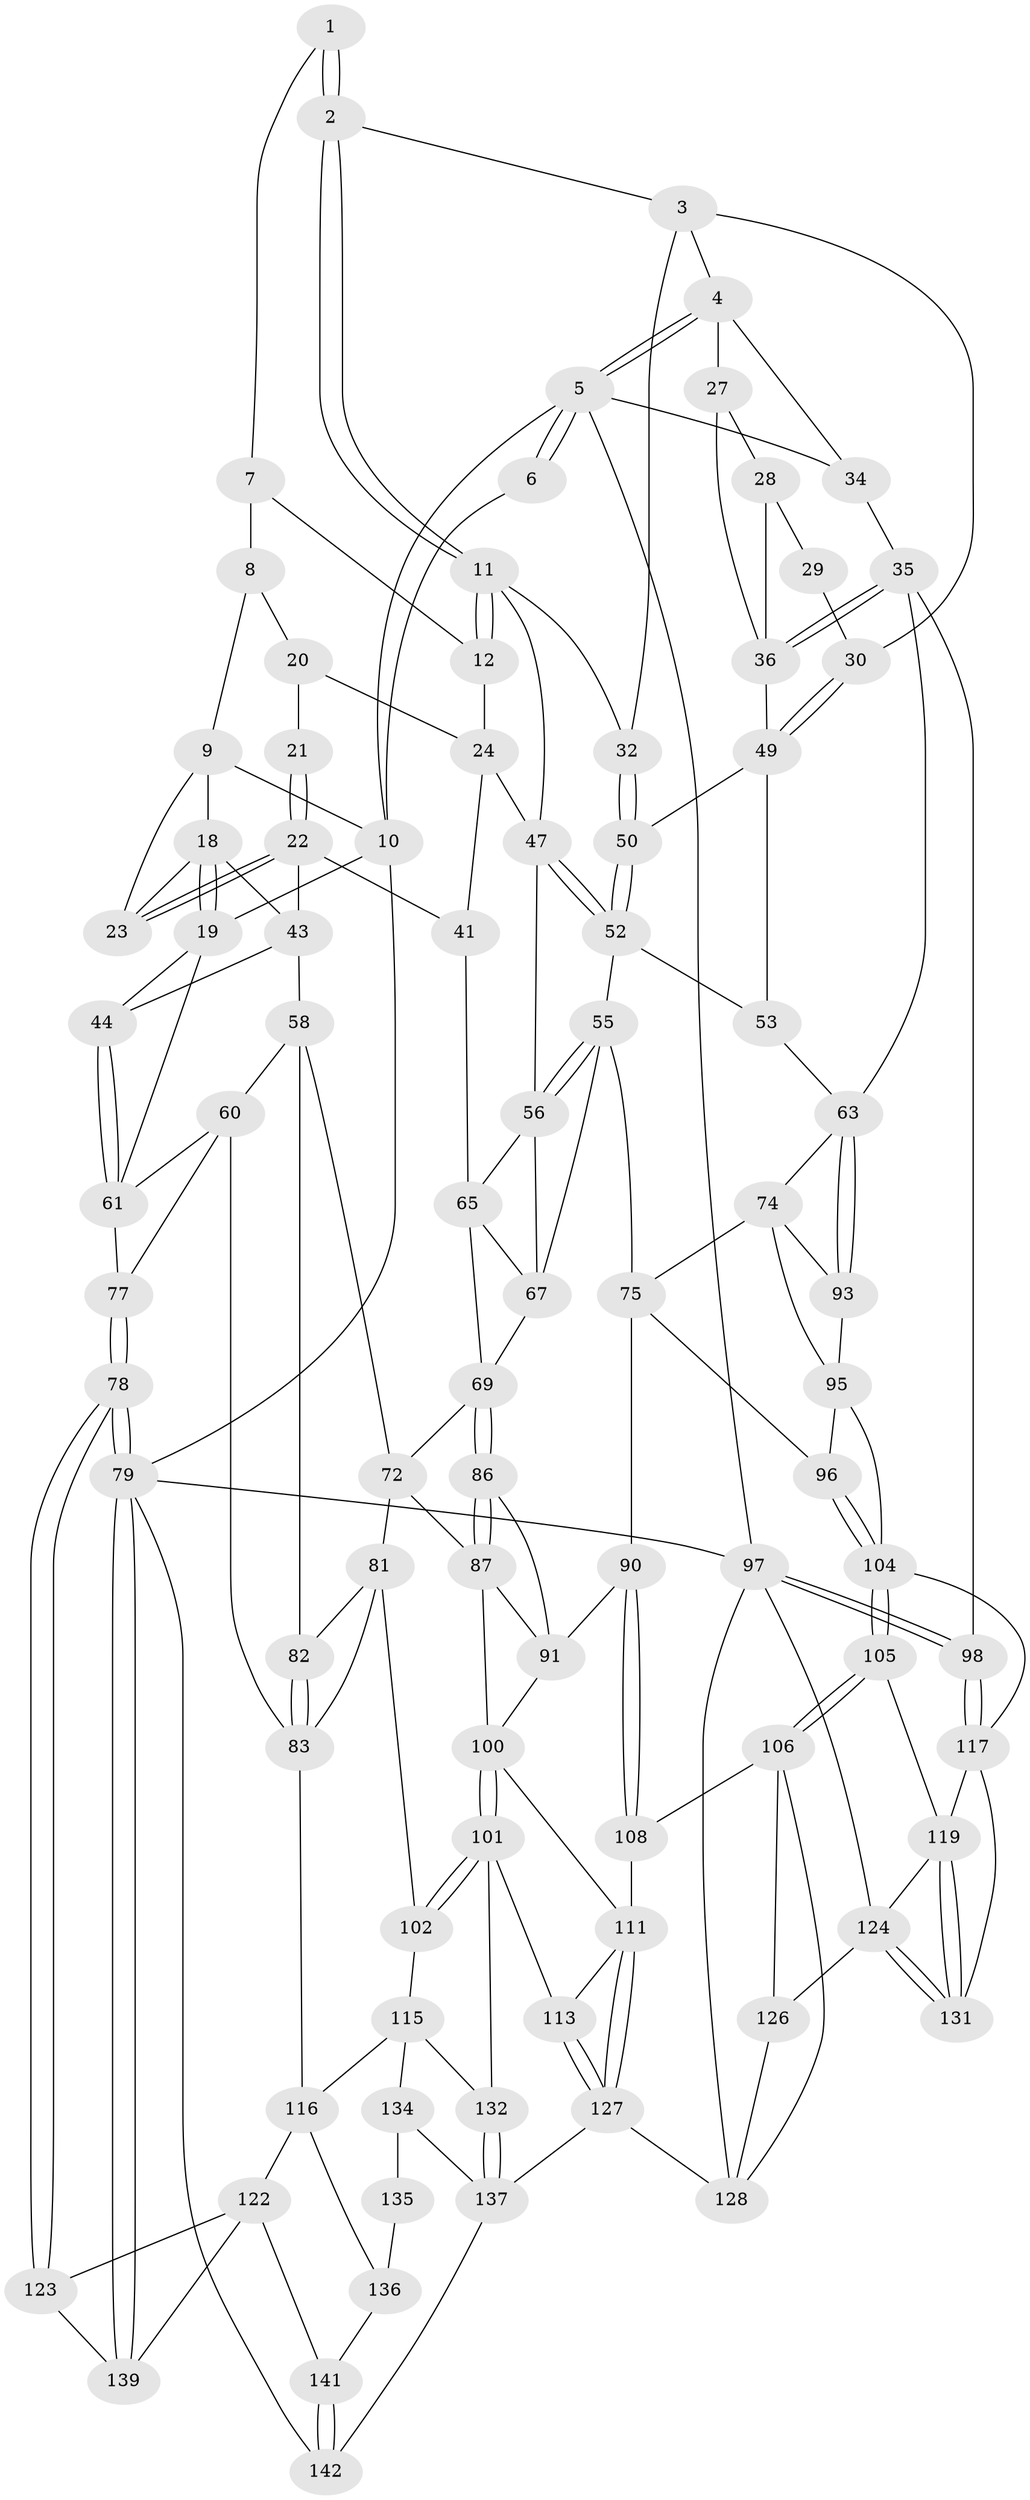 // Generated by graph-tools (version 1.1) at 2025/52/02/27/25 19:52:43]
// undirected, 90 vertices, 196 edges
graph export_dot {
graph [start="1"]
  node [color=gray90,style=filled];
  1 [pos="+0.6520636727832184+0"];
  2 [pos="+0.7156624652914088+0.10642345848892662"];
  3 [pos="+0.7533469992953998+0.11733489215799857",super="+31"];
  4 [pos="+0.8647071594641977+0.062026349377190176",super="+26"];
  5 [pos="+1+0",super="+15"];
  6 [pos="+0.6488078475506387+0"];
  7 [pos="+0.5253345879831899+0.059028579723641804",super="+13"];
  8 [pos="+0.378769385835576+0.027768973167544227",super="+14"];
  9 [pos="+0.3174757760353867+0",super="+17"];
  10 [pos="+0.19687560568465157+0",super="+16"];
  11 [pos="+0.6440285523286502+0.19129251527563615",super="+33"];
  12 [pos="+0.5907799301595047+0.18971020981544418"];
  18 [pos="+0.1926977055403889+0.19617928720822442",super="+39"];
  19 [pos="+0+0",super="+45"];
  20 [pos="+0.4602381951486155+0.13152197386969183",super="+25"];
  21 [pos="+0.42360746113628134+0.17025146655536516"];
  22 [pos="+0.35672206294128117+0.2004816613736121",super="+42"];
  23 [pos="+0.3528167421209584+0.19444005602381276"];
  24 [pos="+0.5111095517998892+0.23744386511428486",super="+40"];
  27 [pos="+0.9448995417889543+0.1838344915064801"];
  28 [pos="+0.942946028578677+0.18497352359073413",super="+38"];
  29 [pos="+0.8659232678659375+0.22658927562728554"];
  30 [pos="+0.8625823005817205+0.22761363338308102"];
  32 [pos="+0.7274884451337301+0.2835403273038048"];
  34 [pos="+1+0"];
  35 [pos="+1+0.3705020194807855",super="+62"];
  36 [pos="+1+0.3395874346612801",super="+37"];
  41 [pos="+0.40025097558667766+0.36968195745180044"];
  43 [pos="+0.2739187702638473+0.3466908571580299",super="+46"];
  44 [pos="+0.2637345942649706+0.3464362522939627"];
  47 [pos="+0.6326571970831788+0.3038589009608951",super="+48"];
  49 [pos="+0.858263329797587+0.265003811156702",super="+51"];
  50 [pos="+0.744670152594072+0.31442380823438226"];
  52 [pos="+0.74900397584766+0.38676931693749667",super="+54"];
  53 [pos="+0.841213469332979+0.4281394147441418"];
  55 [pos="+0.7408518519295445+0.45661623673846635",super="+71"];
  56 [pos="+0.7044490242912147+0.4458132511009046",super="+57"];
  58 [pos="+0.3121118624696415+0.43836556631634777",super="+59"];
  60 [pos="+0.1276778460674231+0.5442220292748258",super="+85"];
  61 [pos="+0+0.42772221634790636",super="+76"];
  63 [pos="+1+0.6005792414663894",super="+64"];
  65 [pos="+0.5857993731580416+0.4411591356456515",super="+66"];
  67 [pos="+0.6069299357821912+0.5129766771528668",super="+68"];
  69 [pos="+0.6151192123942231+0.5762612587820464",super="+70"];
  72 [pos="+0.4546265911458143+0.6200259266560514",super="+73"];
  74 [pos="+0.8139900903683088+0.6067801247902316",super="+94"];
  75 [pos="+0.719310534223801+0.5813589848203351",super="+89"];
  77 [pos="+0+0.7022690138138602"];
  78 [pos="+0+0.7548206687057403"];
  79 [pos="+0+1",super="+80"];
  81 [pos="+0.3315961579009773+0.6447482879645517",super="+103"];
  82 [pos="+0.25074397447883046+0.5130676942101557"];
  83 [pos="+0.2585022985594555+0.7192320467714234",super="+84"];
  86 [pos="+0.6090098769664831+0.5893118136339909"];
  87 [pos="+0.4814168087132582+0.6644643677860672",super="+88"];
  90 [pos="+0.7095061718394017+0.6752487916342715"];
  91 [pos="+0.6134913081533689+0.7005932420414207",super="+92"];
  93 [pos="+1+0.6193379305868236"];
  95 [pos="+0.8282153453356319+0.6489852094332733",super="+99"];
  96 [pos="+0.7890127025419311+0.7044377026840289"];
  97 [pos="+1+1",super="+144"];
  98 [pos="+1+0.9035021138172705"];
  100 [pos="+0.450957987497598+0.7838668219693781",super="+110"];
  101 [pos="+0.44832370748407546+0.7886239107625854",super="+114"];
  102 [pos="+0.32959286475477617+0.7447393913198849"];
  104 [pos="+0.8286146721233558+0.7904882027242722",super="+109"];
  105 [pos="+0.8206816751239009+0.7976429557651097"];
  106 [pos="+0.7753913499521466+0.8148989232328924",super="+107"];
  108 [pos="+0.7084071935873096+0.812511757983957"];
  111 [pos="+0.6799139439556033+0.8146025138995836",super="+112"];
  113 [pos="+0.5525907280598206+0.840323033155118"];
  115 [pos="+0.2979162657003529+0.8634797326105671",super="+133"];
  116 [pos="+0.1600265958027479+0.7874023306848282",super="+121"];
  117 [pos="+0.9866409960012041+0.8575018922134069",super="+118"];
  119 [pos="+0.9115201960294279+0.9067126056286441",super="+120"];
  122 [pos="+0.13480791832485656+0.817961846258523",super="+138"];
  123 [pos="+0+0.7958484250513429"];
  124 [pos="+0.8770326788783652+1",super="+125"];
  126 [pos="+0.7828465439345835+0.8725836408602065"];
  127 [pos="+0.6066632328199689+0.8771805157688313",super="+130"];
  128 [pos="+0.7181609231951721+1",super="+129"];
  131 [pos="+0.9141631014064693+0.9194927831562925"];
  132 [pos="+0.39568166395619186+0.9758240792969148"];
  134 [pos="+0.27866795142145667+0.9319004112337099",super="+145"];
  135 [pos="+0.1933936859607621+0.9041649471260959",super="+143"];
  136 [pos="+0.17900007033187787+0.8821540216031297",super="+140"];
  137 [pos="+0.45986189450228+1",super="+146"];
  139 [pos="+0.059740809440495576+0.9023839640620015"];
  141 [pos="+0.11524626639227413+0.9613781639086099"];
  142 [pos="+0+1"];
  1 -- 2;
  1 -- 2;
  1 -- 7;
  2 -- 3;
  2 -- 11;
  2 -- 11;
  3 -- 4;
  3 -- 32;
  3 -- 30;
  4 -- 5;
  4 -- 5;
  4 -- 34;
  4 -- 27;
  5 -- 6;
  5 -- 6;
  5 -- 97;
  5 -- 34;
  5 -- 10;
  6 -- 10;
  7 -- 8 [weight=2];
  7 -- 12;
  8 -- 9;
  8 -- 20;
  9 -- 10;
  9 -- 18;
  9 -- 23;
  10 -- 19;
  10 -- 79;
  11 -- 12;
  11 -- 12;
  11 -- 32;
  11 -- 47;
  12 -- 24;
  18 -- 19;
  18 -- 19;
  18 -- 43;
  18 -- 23;
  19 -- 44;
  19 -- 61;
  20 -- 21 [weight=2];
  20 -- 24;
  21 -- 22;
  21 -- 22;
  22 -- 23;
  22 -- 23;
  22 -- 41;
  22 -- 43;
  24 -- 41;
  24 -- 47;
  27 -- 28;
  27 -- 36;
  28 -- 29 [weight=2];
  28 -- 36;
  29 -- 30;
  30 -- 49;
  30 -- 49;
  32 -- 50;
  32 -- 50;
  34 -- 35;
  35 -- 36;
  35 -- 36;
  35 -- 98;
  35 -- 63;
  36 -- 49;
  41 -- 65;
  43 -- 44;
  43 -- 58;
  44 -- 61;
  44 -- 61;
  47 -- 52;
  47 -- 52;
  47 -- 56;
  49 -- 50;
  49 -- 53;
  50 -- 52;
  50 -- 52;
  52 -- 53;
  52 -- 55;
  53 -- 63;
  55 -- 56;
  55 -- 56;
  55 -- 75;
  55 -- 67;
  56 -- 67;
  56 -- 65;
  58 -- 60;
  58 -- 82;
  58 -- 72;
  60 -- 61;
  60 -- 83;
  60 -- 77;
  61 -- 77;
  63 -- 93;
  63 -- 93;
  63 -- 74;
  65 -- 67;
  65 -- 69;
  67 -- 69;
  69 -- 86;
  69 -- 86;
  69 -- 72;
  72 -- 81;
  72 -- 87;
  74 -- 75;
  74 -- 93;
  74 -- 95;
  75 -- 96;
  75 -- 90;
  77 -- 78;
  77 -- 78;
  78 -- 79;
  78 -- 79;
  78 -- 123;
  78 -- 123;
  79 -- 139;
  79 -- 139;
  79 -- 97;
  79 -- 142;
  81 -- 82;
  81 -- 83;
  81 -- 102;
  82 -- 83;
  82 -- 83;
  83 -- 116;
  86 -- 87;
  86 -- 87;
  86 -- 91;
  87 -- 100;
  87 -- 91;
  90 -- 91;
  90 -- 108;
  90 -- 108;
  91 -- 100;
  93 -- 95;
  95 -- 96;
  95 -- 104;
  96 -- 104;
  96 -- 104;
  97 -- 98;
  97 -- 98;
  97 -- 124;
  97 -- 128;
  98 -- 117;
  98 -- 117;
  100 -- 101;
  100 -- 101;
  100 -- 111;
  101 -- 102;
  101 -- 102;
  101 -- 113;
  101 -- 132;
  102 -- 115;
  104 -- 105;
  104 -- 105;
  104 -- 117;
  105 -- 106;
  105 -- 106;
  105 -- 119;
  106 -- 126;
  106 -- 128;
  106 -- 108;
  108 -- 111;
  111 -- 127;
  111 -- 127;
  111 -- 113;
  113 -- 127;
  113 -- 127;
  115 -- 116;
  115 -- 132;
  115 -- 134;
  116 -- 136;
  116 -- 122;
  117 -- 131;
  117 -- 119;
  119 -- 131;
  119 -- 131;
  119 -- 124;
  122 -- 123;
  122 -- 139;
  122 -- 141;
  123 -- 139;
  124 -- 131;
  124 -- 131;
  124 -- 126;
  126 -- 128;
  127 -- 137;
  127 -- 128;
  132 -- 137;
  132 -- 137;
  134 -- 135 [weight=2];
  134 -- 137;
  135 -- 136 [weight=2];
  136 -- 141;
  137 -- 142;
  141 -- 142;
  141 -- 142;
}
